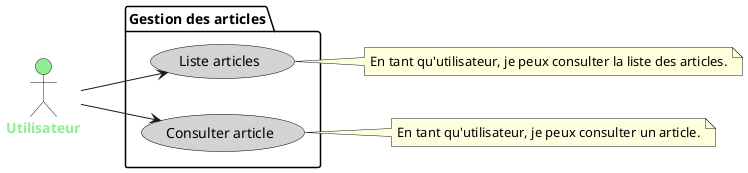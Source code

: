 @startuml UserStoryUserArticle

left to right direction
skinparam actorFontStyle bold
skinparam usecase {
    BackgroundColor YellowGreen
    BorderColor Black
}

actor "Utilisateur" as U #LightGreen;text:LightGreen

package "Gestion des articles" {
    usecase "Liste articles" as La #LightGray;text:Black
    usecase "Consulter article" as Ca #LightGray;text:Black
}

' Relations entre acteurs et cas d'utilisation
U --> La
U --> Ca

' Description des cas d'utilisation
note right of La
    En tant qu'utilisateur, je peux consulter la liste des articles.
end note
note right of Ca
    En tant qu'utilisateur, je peux consulter un article.
end note

@enduml